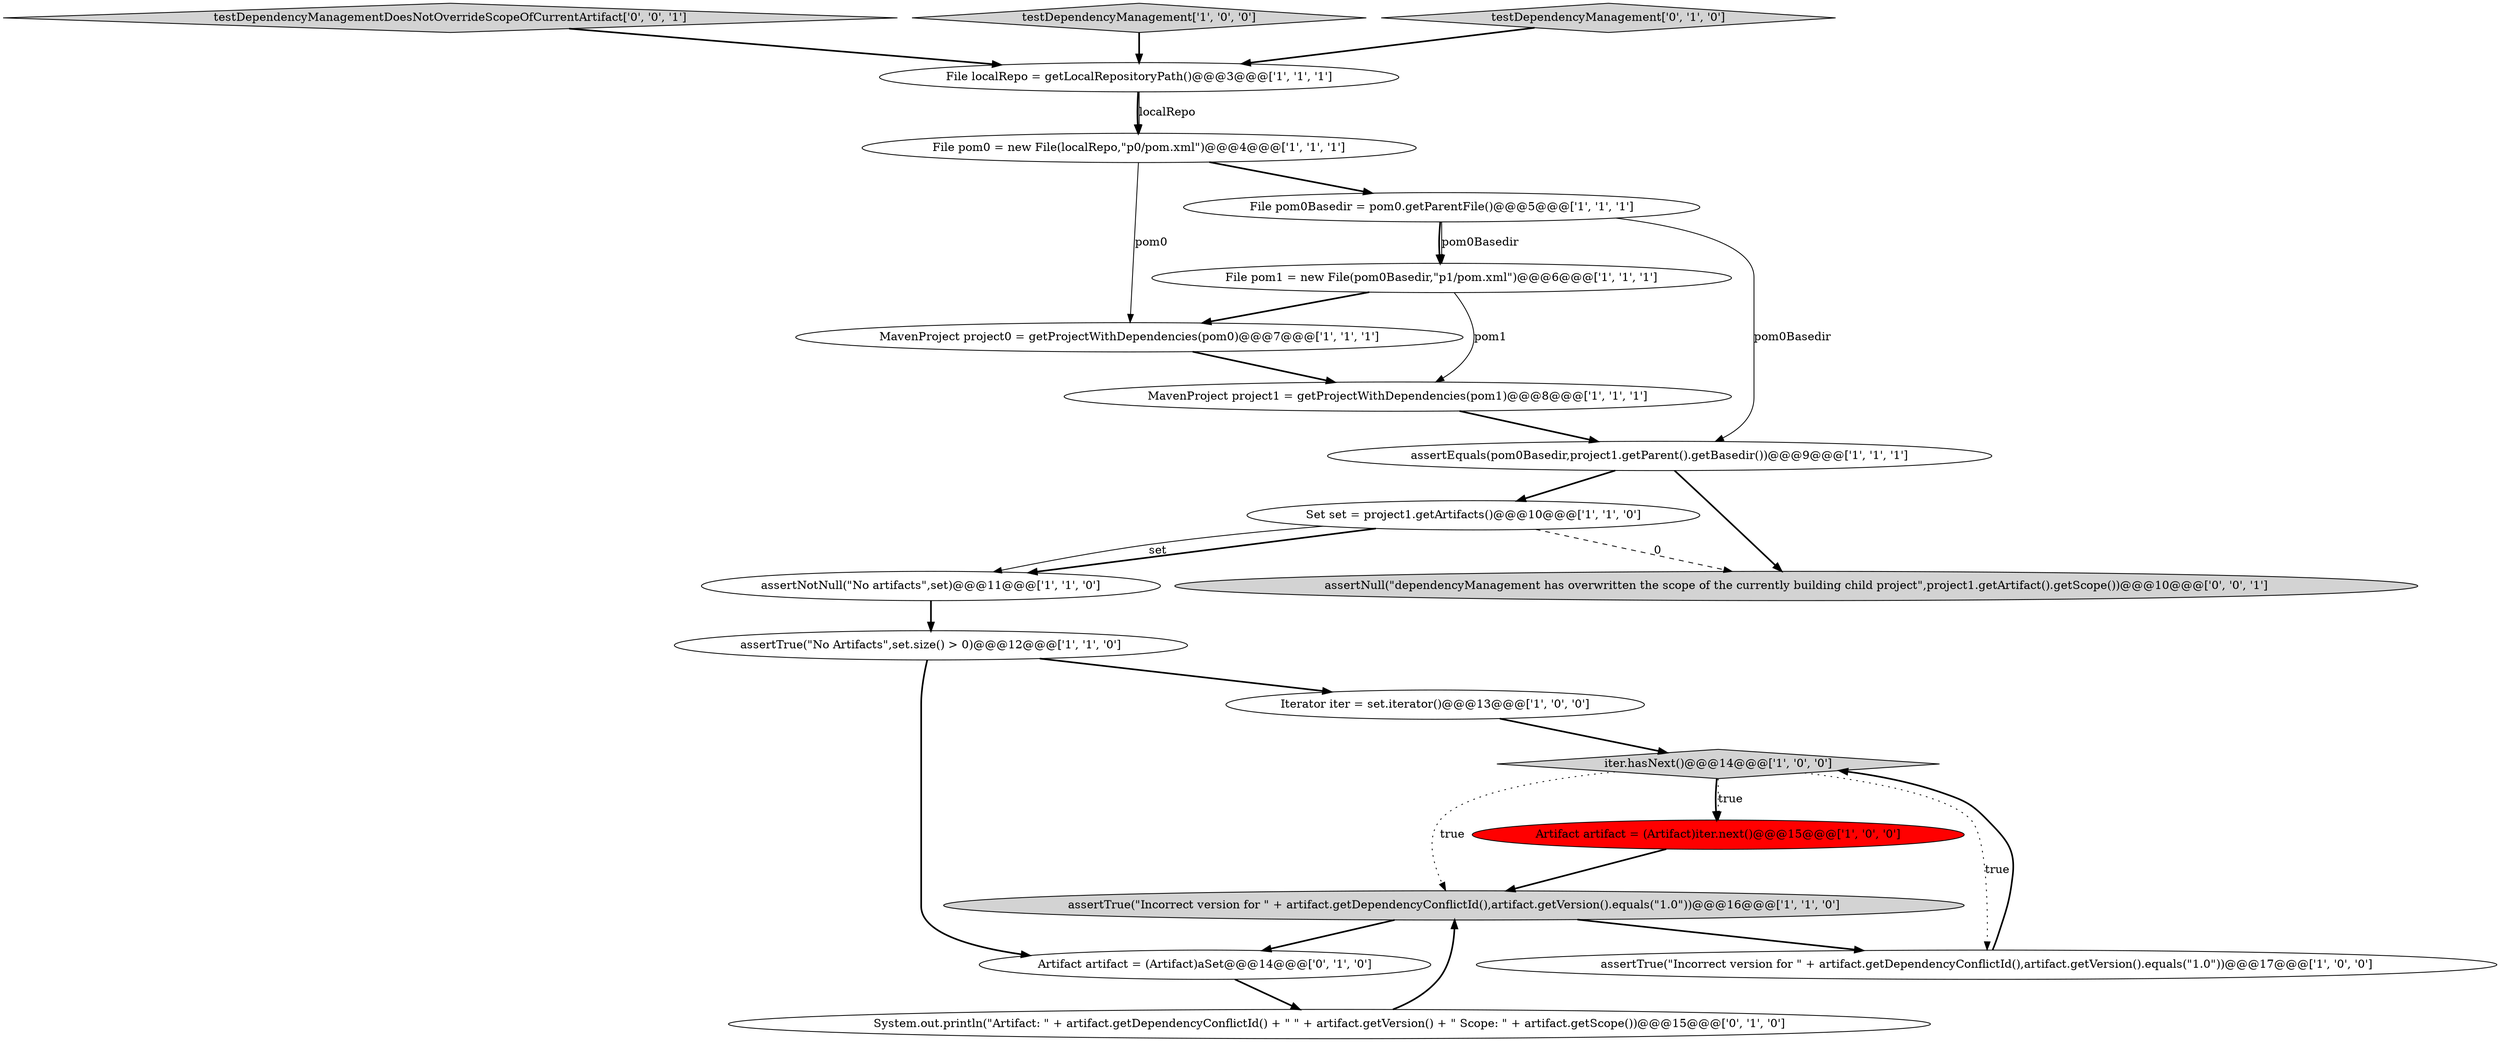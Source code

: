digraph {
7 [style = filled, label = "assertNotNull(\"No artifacts\",set)@@@11@@@['1', '1', '0']", fillcolor = white, shape = ellipse image = "AAA0AAABBB1BBB"];
11 [style = filled, label = "assertTrue(\"Incorrect version for \" + artifact.getDependencyConflictId(),artifact.getVersion().equals(\"1.0\"))@@@16@@@['1', '1', '0']", fillcolor = lightgray, shape = ellipse image = "AAA0AAABBB1BBB"];
8 [style = filled, label = "assertTrue(\"Incorrect version for \" + artifact.getDependencyConflictId(),artifact.getVersion().equals(\"1.0\"))@@@17@@@['1', '0', '0']", fillcolor = white, shape = ellipse image = "AAA0AAABBB1BBB"];
9 [style = filled, label = "Iterator iter = set.iterator()@@@13@@@['1', '0', '0']", fillcolor = white, shape = ellipse image = "AAA0AAABBB1BBB"];
12 [style = filled, label = "MavenProject project0 = getProjectWithDependencies(pom0)@@@7@@@['1', '1', '1']", fillcolor = white, shape = ellipse image = "AAA0AAABBB1BBB"];
13 [style = filled, label = "iter.hasNext()@@@14@@@['1', '0', '0']", fillcolor = lightgray, shape = diamond image = "AAA0AAABBB1BBB"];
1 [style = filled, label = "assertEquals(pom0Basedir,project1.getParent().getBasedir())@@@9@@@['1', '1', '1']", fillcolor = white, shape = ellipse image = "AAA0AAABBB1BBB"];
19 [style = filled, label = "testDependencyManagementDoesNotOverrideScopeOfCurrentArtifact['0', '0', '1']", fillcolor = lightgray, shape = diamond image = "AAA0AAABBB3BBB"];
2 [style = filled, label = "Artifact artifact = (Artifact)iter.next()@@@15@@@['1', '0', '0']", fillcolor = red, shape = ellipse image = "AAA1AAABBB1BBB"];
0 [style = filled, label = "assertTrue(\"No Artifacts\",set.size() > 0)@@@12@@@['1', '1', '0']", fillcolor = white, shape = ellipse image = "AAA0AAABBB1BBB"];
15 [style = filled, label = "File pom0 = new File(localRepo,\"p0/pom.xml\")@@@4@@@['1', '1', '1']", fillcolor = white, shape = ellipse image = "AAA0AAABBB1BBB"];
5 [style = filled, label = "MavenProject project1 = getProjectWithDependencies(pom1)@@@8@@@['1', '1', '1']", fillcolor = white, shape = ellipse image = "AAA0AAABBB1BBB"];
16 [style = filled, label = "System.out.println(\"Artifact: \" + artifact.getDependencyConflictId() + \" \" + artifact.getVersion() + \" Scope: \" + artifact.getScope())@@@15@@@['0', '1', '0']", fillcolor = white, shape = ellipse image = "AAA0AAABBB2BBB"];
6 [style = filled, label = "File pom1 = new File(pom0Basedir,\"p1/pom.xml\")@@@6@@@['1', '1', '1']", fillcolor = white, shape = ellipse image = "AAA0AAABBB1BBB"];
4 [style = filled, label = "Set set = project1.getArtifacts()@@@10@@@['1', '1', '0']", fillcolor = white, shape = ellipse image = "AAA0AAABBB1BBB"];
14 [style = filled, label = "testDependencyManagement['1', '0', '0']", fillcolor = lightgray, shape = diamond image = "AAA0AAABBB1BBB"];
18 [style = filled, label = "testDependencyManagement['0', '1', '0']", fillcolor = lightgray, shape = diamond image = "AAA0AAABBB2BBB"];
3 [style = filled, label = "File localRepo = getLocalRepositoryPath()@@@3@@@['1', '1', '1']", fillcolor = white, shape = ellipse image = "AAA0AAABBB1BBB"];
20 [style = filled, label = "assertNull(\"dependencyManagement has overwritten the scope of the currently building child project\",project1.getArtifact().getScope())@@@10@@@['0', '0', '1']", fillcolor = lightgray, shape = ellipse image = "AAA0AAABBB3BBB"];
10 [style = filled, label = "File pom0Basedir = pom0.getParentFile()@@@5@@@['1', '1', '1']", fillcolor = white, shape = ellipse image = "AAA0AAABBB1BBB"];
17 [style = filled, label = "Artifact artifact = (Artifact)aSet@@@14@@@['0', '1', '0']", fillcolor = white, shape = ellipse image = "AAA0AAABBB2BBB"];
14->3 [style = bold, label=""];
18->3 [style = bold, label=""];
1->4 [style = bold, label=""];
15->10 [style = bold, label=""];
0->9 [style = bold, label=""];
16->11 [style = bold, label=""];
12->5 [style = bold, label=""];
0->17 [style = bold, label=""];
15->12 [style = solid, label="pom0"];
1->20 [style = bold, label=""];
10->1 [style = solid, label="pom0Basedir"];
7->0 [style = bold, label=""];
3->15 [style = bold, label=""];
10->6 [style = bold, label=""];
4->7 [style = bold, label=""];
4->7 [style = solid, label="set"];
13->2 [style = dotted, label="true"];
5->1 [style = bold, label=""];
6->5 [style = solid, label="pom1"];
13->8 [style = dotted, label="true"];
4->20 [style = dashed, label="0"];
9->13 [style = bold, label=""];
11->8 [style = bold, label=""];
11->17 [style = bold, label=""];
13->11 [style = dotted, label="true"];
10->6 [style = solid, label="pom0Basedir"];
19->3 [style = bold, label=""];
2->11 [style = bold, label=""];
17->16 [style = bold, label=""];
8->13 [style = bold, label=""];
3->15 [style = solid, label="localRepo"];
13->2 [style = bold, label=""];
6->12 [style = bold, label=""];
}
